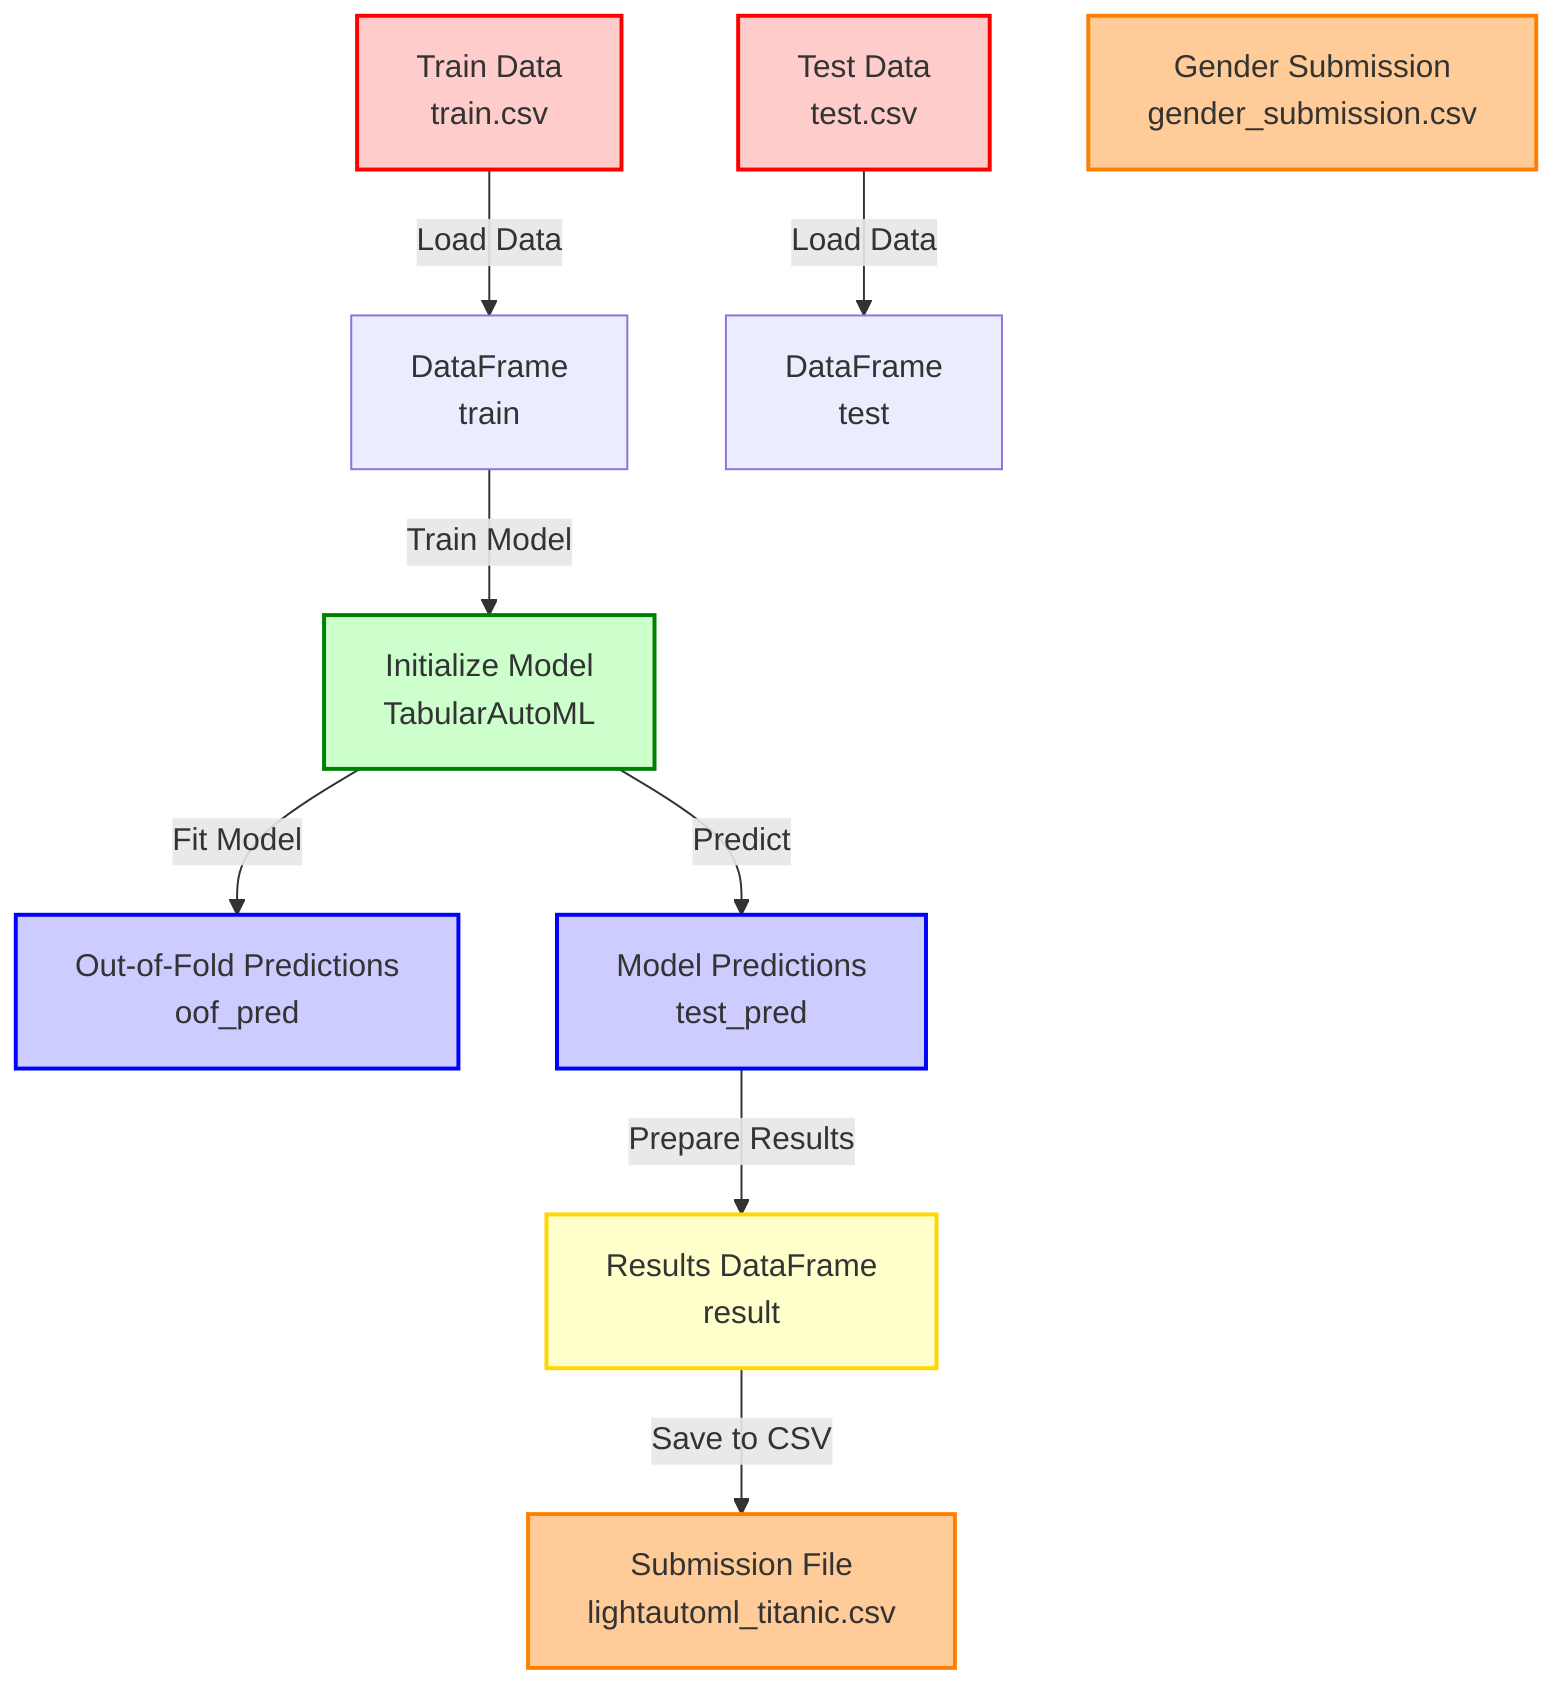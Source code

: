 %% Mermaid diagram for the Jupyter Notebook Workflow

flowchart TD

    %% Data Sources
    A["Train Data \n train.csv"] -->|Load Data| B["DataFrame \n train"]
    C["Test Data \n test.csv"] -->|Load Data| D["DataFrame \n test"]

    %% Model Initialization
    E["Initialize Model \n TabularAutoML"] 
    B -->|Train Model| E

    %% Model Training
    E -->|Fit Model| F["Out-of-Fold Predictions \n oof_pred"]
    E -->|Predict| G["Model Predictions \n test_pred"]

    %% Prepare Submission
    G -->|Prepare Results| H["Results DataFrame \n result"]
    H -->|Save to CSV| I["Submission File \n lightautoml_titanic.csv"]

    %% Additional Nodes
    J["Gender Submission \n gender_submission.csv"]

    style A fill:#ffcccc,stroke:#ff0000,stroke-width:2px
    style C fill:#ffcccc,stroke:#ff0000,stroke-width:2px
    style E fill:#ccffcc,stroke:#008000,stroke-width:2px
    style F fill:#ccccff,stroke:#0000ff,stroke-width:2px
    style G fill:#ccccff,stroke:#0000ff,stroke-width:2px
    style H fill:#ffffcc,stroke:#ffd700,stroke-width:2px
    style I fill:#ffcc99,stroke:#ff8000,stroke-width:2px
    style J fill:#ffcc99,stroke:#ff8000,stroke-width:2px